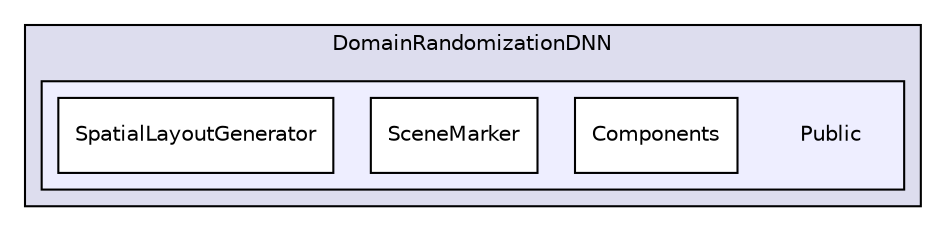 digraph "Public" {
  compound=true
  node [ fontsize="10", fontname="Helvetica"];
  edge [ labelfontsize="10", labelfontname="Helvetica"];
  subgraph clusterdir_65d16811aa5c175949cc135ac82d4851 {
    graph [ bgcolor="#ddddee", pencolor="black", label="DomainRandomizationDNN" fontname="Helvetica", fontsize="10", URL="dir_65d16811aa5c175949cc135ac82d4851.html"]
  subgraph clusterdir_6afef73b746a448c54f3241966cf63e7 {
    graph [ bgcolor="#eeeeff", pencolor="black", label="" URL="dir_6afef73b746a448c54f3241966cf63e7.html"];
    dir_6afef73b746a448c54f3241966cf63e7 [shape=plaintext label="Public"];
    dir_c9dc2eb59133016cdbc4c5bec8e849fc [shape=box label="Components" color="black" fillcolor="white" style="filled" URL="dir_c9dc2eb59133016cdbc4c5bec8e849fc.html"];
    dir_f268841f2bba69b350a0ec695aec0d46 [shape=box label="SceneMarker" color="black" fillcolor="white" style="filled" URL="dir_f268841f2bba69b350a0ec695aec0d46.html"];
    dir_b979a2bd4c2c02bacc8de4a6ab8cfced [shape=box label="SpatialLayoutGenerator" color="black" fillcolor="white" style="filled" URL="dir_b979a2bd4c2c02bacc8de4a6ab8cfced.html"];
  }
  }
}
